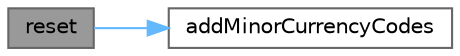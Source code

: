digraph "reset"
{
 // INTERACTIVE_SVG=YES
 // LATEX_PDF_SIZE
  bgcolor="transparent";
  edge [fontname=Helvetica,fontsize=10,labelfontname=Helvetica,labelfontsize=10];
  node [fontname=Helvetica,fontsize=10,shape=box,height=0.2,width=0.4];
  rankdir="LR";
  Node1 [label="reset",height=0.2,width=0.4,color="gray40", fillcolor="grey60", style="filled", fontcolor="black",tooltip=" "];
  Node1 -> Node2 [color="steelblue1",style="solid"];
  Node2 [label="addMinorCurrencyCodes",height=0.2,width=0.4,color="grey40", fillcolor="white", style="filled",URL="$classore_1_1data_1_1_currency_parser.html#a0446eb75c06523e0372b284eb98545df",tooltip=" "];
}
